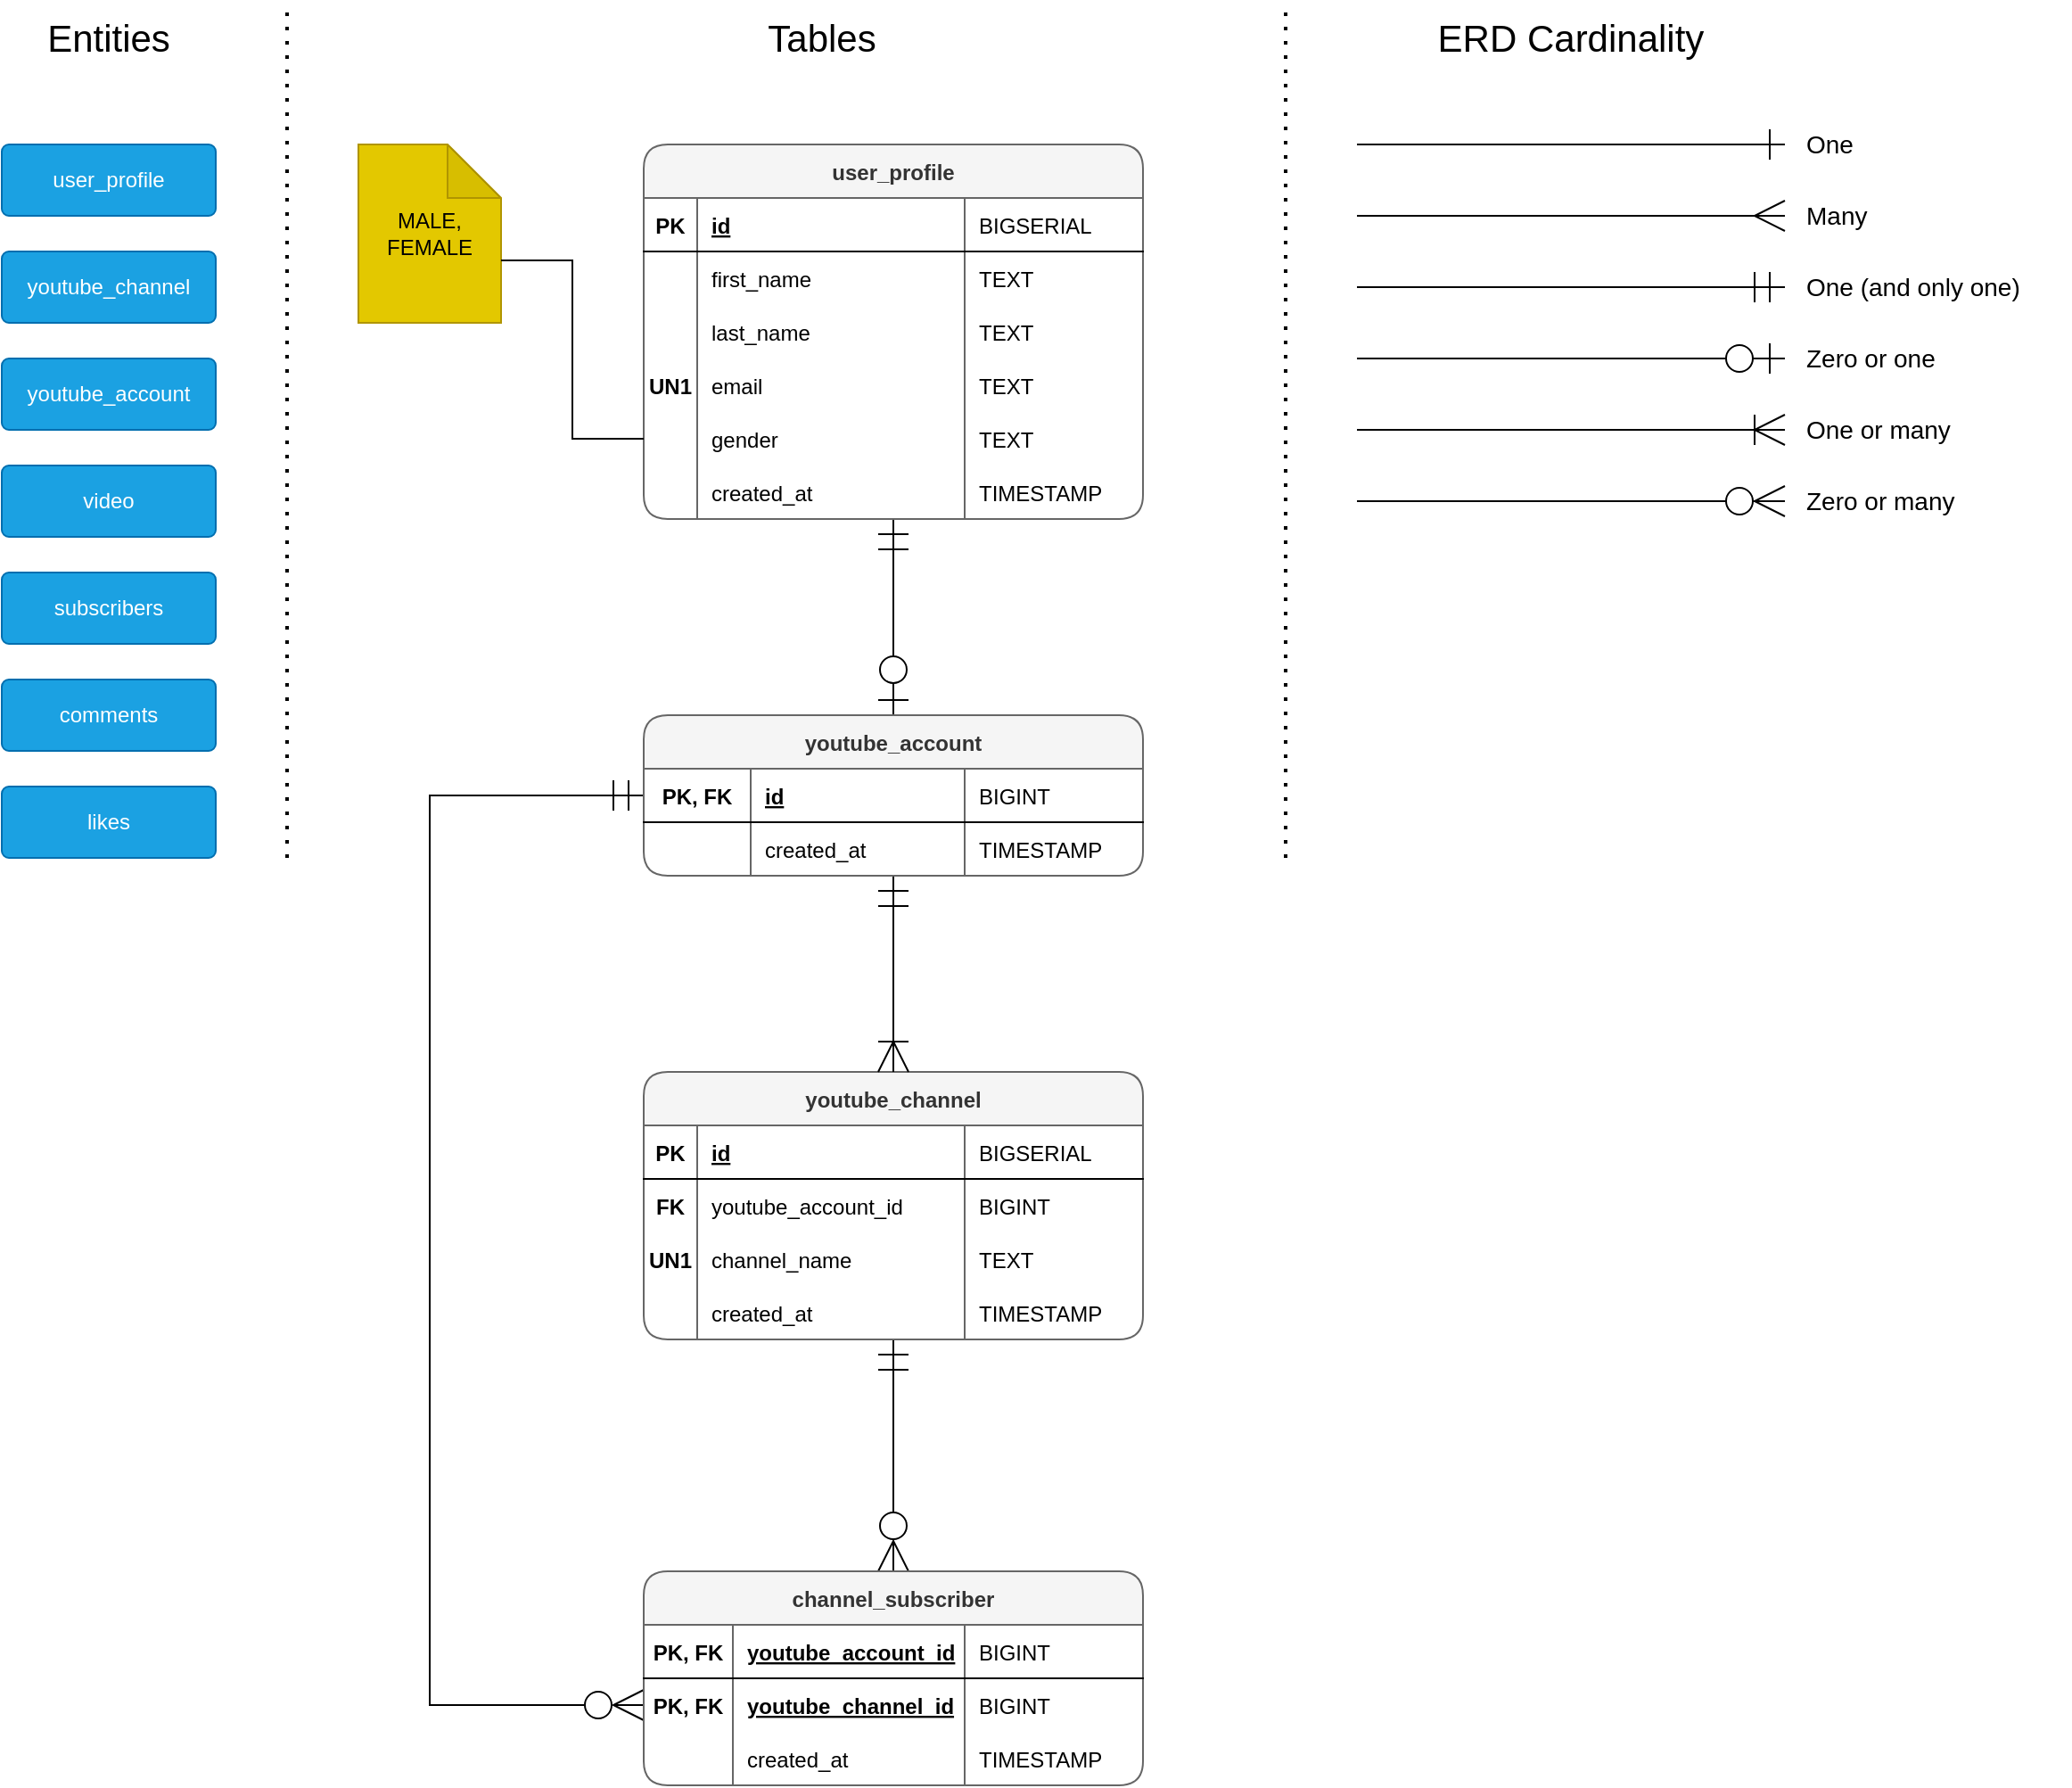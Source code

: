 <mxfile version="20.8.16" type="device"><diagram name="Page-1" id="DkLG9FivwTVXAqxGpcjq"><mxGraphModel dx="846" dy="1118" grid="1" gridSize="10" guides="1" tooltips="1" connect="1" arrows="1" fold="1" page="0" pageScale="1" pageWidth="2000" pageHeight="2000" background="none" math="0" shadow="0"><root><mxCell id="0"/><mxCell id="1" parent="0"/><mxCell id="Wez4S-V0FcpHEAxFgGBW-5" value="user_profile" style="rounded=1;arcSize=10;whiteSpace=wrap;html=1;align=center;fillColor=#1ba1e2;strokeColor=#006EAF;fontColor=#ffffff;" parent="1" vertex="1"><mxGeometry x="120" y="160" width="120" height="40" as="geometry"/></mxCell><mxCell id="Wez4S-V0FcpHEAxFgGBW-8" value="youtube_account" style="rounded=1;arcSize=10;whiteSpace=wrap;html=1;align=center;fillColor=#1ba1e2;strokeColor=#006EAF;fontColor=#ffffff;" parent="1" vertex="1"><mxGeometry x="120" y="280" width="120" height="40" as="geometry"/></mxCell><mxCell id="Wez4S-V0FcpHEAxFgGBW-9" value="video" style="rounded=1;arcSize=10;whiteSpace=wrap;html=1;align=center;fillColor=#1ba1e2;strokeColor=#006EAF;fontColor=#ffffff;" parent="1" vertex="1"><mxGeometry x="120" y="340" width="120" height="40" as="geometry"/></mxCell><mxCell id="Wez4S-V0FcpHEAxFgGBW-10" value="likes" style="rounded=1;arcSize=10;whiteSpace=wrap;html=1;align=center;fillColor=#1ba1e2;strokeColor=#006EAF;fontColor=#ffffff;" parent="1" vertex="1"><mxGeometry x="120" y="520" width="120" height="40" as="geometry"/></mxCell><mxCell id="Wez4S-V0FcpHEAxFgGBW-11" value="comments" style="rounded=1;arcSize=10;whiteSpace=wrap;html=1;align=center;fillColor=#1ba1e2;strokeColor=#006EAF;fontColor=#ffffff;" parent="1" vertex="1"><mxGeometry x="120" y="460" width="120" height="40" as="geometry"/></mxCell><mxCell id="Wez4S-V0FcpHEAxFgGBW-12" value="subscribers" style="rounded=1;arcSize=10;whiteSpace=wrap;html=1;align=center;fillColor=#1ba1e2;strokeColor=#006EAF;fontColor=#ffffff;" parent="1" vertex="1"><mxGeometry x="120" y="400" width="120" height="40" as="geometry"/></mxCell><mxCell id="Wez4S-V0FcpHEAxFgGBW-13" value="youtube_channel" style="rounded=1;arcSize=10;whiteSpace=wrap;html=1;align=center;fillColor=#1ba1e2;strokeColor=#006EAF;fontColor=#ffffff;" parent="1" vertex="1"><mxGeometry x="120" y="220" width="120" height="40" as="geometry"/></mxCell><mxCell id="9VzDsT9ZPRaXkumZ9Aam-107" style="edgeStyle=orthogonalEdgeStyle;rounded=0;orthogonalLoop=1;jettySize=auto;html=1;entryX=0.5;entryY=0;entryDx=0;entryDy=0;strokeWidth=1;fontSize=12;startArrow=ERmandOne;startFill=0;endArrow=ERzeroToOne;endFill=0;startSize=15;endSize=15;" edge="1" parent="1" source="Wez4S-V0FcpHEAxFgGBW-14" target="9VzDsT9ZPRaXkumZ9Aam-80"><mxGeometry relative="1" as="geometry"/></mxCell><mxCell id="Wez4S-V0FcpHEAxFgGBW-14" value="user_profile" style="shape=table;startSize=30;container=1;collapsible=1;childLayout=tableLayout;fixedRows=1;rowLines=0;fontStyle=1;align=center;resizeLast=1;rounded=1;fillColor=#f5f5f5;strokeColor=#666666;fontColor=#333333;swimlaneFillColor=default;" parent="1" vertex="1"><mxGeometry x="480" y="160" width="280" height="210" as="geometry"/></mxCell><mxCell id="Wez4S-V0FcpHEAxFgGBW-15" value="" style="shape=tableRow;horizontal=0;startSize=0;swimlaneHead=0;swimlaneBody=0;fillColor=none;collapsible=0;dropTarget=0;points=[[0,0.5],[1,0.5]];portConstraint=eastwest;top=0;left=0;right=0;bottom=1;" parent="Wez4S-V0FcpHEAxFgGBW-14" vertex="1"><mxGeometry y="30" width="280" height="30" as="geometry"/></mxCell><mxCell id="Wez4S-V0FcpHEAxFgGBW-16" value="PK" style="shape=partialRectangle;connectable=0;fillColor=none;top=0;left=0;bottom=0;right=0;fontStyle=1;overflow=hidden;" parent="Wez4S-V0FcpHEAxFgGBW-15" vertex="1"><mxGeometry width="30" height="30" as="geometry"><mxRectangle width="30" height="30" as="alternateBounds"/></mxGeometry></mxCell><mxCell id="Wez4S-V0FcpHEAxFgGBW-17" value="id" style="shape=partialRectangle;connectable=0;fillColor=none;top=0;left=0;bottom=0;right=0;align=left;spacingLeft=6;fontStyle=5;overflow=hidden;" parent="Wez4S-V0FcpHEAxFgGBW-15" vertex="1"><mxGeometry x="30" width="150" height="30" as="geometry"><mxRectangle width="150" height="30" as="alternateBounds"/></mxGeometry></mxCell><mxCell id="Wez4S-V0FcpHEAxFgGBW-40" value="BIGSERIAL" style="shape=partialRectangle;connectable=0;fillColor=none;top=0;left=0;bottom=0;right=0;align=left;spacingLeft=6;fontStyle=0;overflow=hidden;" parent="Wez4S-V0FcpHEAxFgGBW-15" vertex="1"><mxGeometry x="180" width="100" height="30" as="geometry"><mxRectangle width="100" height="30" as="alternateBounds"/></mxGeometry></mxCell><mxCell id="Wez4S-V0FcpHEAxFgGBW-18" value="" style="shape=tableRow;horizontal=0;startSize=0;swimlaneHead=0;swimlaneBody=0;fillColor=none;collapsible=0;dropTarget=0;points=[[0,0.5],[1,0.5]];portConstraint=eastwest;top=0;left=0;right=0;bottom=0;" parent="Wez4S-V0FcpHEAxFgGBW-14" vertex="1"><mxGeometry y="60" width="280" height="30" as="geometry"/></mxCell><mxCell id="Wez4S-V0FcpHEAxFgGBW-19" value="" style="shape=partialRectangle;connectable=0;fillColor=none;top=0;left=0;bottom=0;right=0;editable=1;overflow=hidden;" parent="Wez4S-V0FcpHEAxFgGBW-18" vertex="1"><mxGeometry width="30" height="30" as="geometry"><mxRectangle width="30" height="30" as="alternateBounds"/></mxGeometry></mxCell><mxCell id="Wez4S-V0FcpHEAxFgGBW-20" value="first_name" style="shape=partialRectangle;connectable=0;fillColor=none;top=0;left=0;bottom=0;right=0;align=left;spacingLeft=6;overflow=hidden;" parent="Wez4S-V0FcpHEAxFgGBW-18" vertex="1"><mxGeometry x="30" width="150" height="30" as="geometry"><mxRectangle width="150" height="30" as="alternateBounds"/></mxGeometry></mxCell><mxCell id="Wez4S-V0FcpHEAxFgGBW-41" value="TEXT" style="shape=partialRectangle;connectable=0;fillColor=none;top=0;left=0;bottom=0;right=0;align=left;spacingLeft=6;overflow=hidden;" parent="Wez4S-V0FcpHEAxFgGBW-18" vertex="1"><mxGeometry x="180" width="100" height="30" as="geometry"><mxRectangle width="100" height="30" as="alternateBounds"/></mxGeometry></mxCell><mxCell id="Wez4S-V0FcpHEAxFgGBW-21" value="" style="shape=tableRow;horizontal=0;startSize=0;swimlaneHead=0;swimlaneBody=0;fillColor=none;collapsible=0;dropTarget=0;points=[[0,0.5],[1,0.5]];portConstraint=eastwest;top=0;left=0;right=0;bottom=0;" parent="Wez4S-V0FcpHEAxFgGBW-14" vertex="1"><mxGeometry y="90" width="280" height="30" as="geometry"/></mxCell><mxCell id="Wez4S-V0FcpHEAxFgGBW-22" value="" style="shape=partialRectangle;connectable=0;fillColor=none;top=0;left=0;bottom=0;right=0;editable=1;overflow=hidden;" parent="Wez4S-V0FcpHEAxFgGBW-21" vertex="1"><mxGeometry width="30" height="30" as="geometry"><mxRectangle width="30" height="30" as="alternateBounds"/></mxGeometry></mxCell><mxCell id="Wez4S-V0FcpHEAxFgGBW-23" value="last_name" style="shape=partialRectangle;connectable=0;fillColor=none;top=0;left=0;bottom=0;right=0;align=left;spacingLeft=6;overflow=hidden;" parent="Wez4S-V0FcpHEAxFgGBW-21" vertex="1"><mxGeometry x="30" width="150" height="30" as="geometry"><mxRectangle width="150" height="30" as="alternateBounds"/></mxGeometry></mxCell><mxCell id="Wez4S-V0FcpHEAxFgGBW-42" value="TEXT" style="shape=partialRectangle;connectable=0;fillColor=none;top=0;left=0;bottom=0;right=0;align=left;spacingLeft=6;overflow=hidden;" parent="Wez4S-V0FcpHEAxFgGBW-21" vertex="1"><mxGeometry x="180" width="100" height="30" as="geometry"><mxRectangle width="100" height="30" as="alternateBounds"/></mxGeometry></mxCell><mxCell id="Wez4S-V0FcpHEAxFgGBW-24" value="" style="shape=tableRow;horizontal=0;startSize=0;swimlaneHead=0;swimlaneBody=0;fillColor=none;collapsible=0;dropTarget=0;points=[[0,0.5],[1,0.5]];portConstraint=eastwest;top=0;left=0;right=0;bottom=0;" parent="Wez4S-V0FcpHEAxFgGBW-14" vertex="1"><mxGeometry y="120" width="280" height="30" as="geometry"/></mxCell><mxCell id="Wez4S-V0FcpHEAxFgGBW-25" value="UN1" style="shape=partialRectangle;connectable=0;fillColor=none;top=0;left=0;bottom=0;right=0;editable=1;overflow=hidden;fontStyle=1" parent="Wez4S-V0FcpHEAxFgGBW-24" vertex="1"><mxGeometry width="30" height="30" as="geometry"><mxRectangle width="30" height="30" as="alternateBounds"/></mxGeometry></mxCell><mxCell id="Wez4S-V0FcpHEAxFgGBW-26" value="email" style="shape=partialRectangle;connectable=0;fillColor=none;top=0;left=0;bottom=0;right=0;align=left;spacingLeft=6;overflow=hidden;" parent="Wez4S-V0FcpHEAxFgGBW-24" vertex="1"><mxGeometry x="30" width="150" height="30" as="geometry"><mxRectangle width="150" height="30" as="alternateBounds"/></mxGeometry></mxCell><mxCell id="Wez4S-V0FcpHEAxFgGBW-43" value="TEXT" style="shape=partialRectangle;connectable=0;fillColor=none;top=0;left=0;bottom=0;right=0;align=left;spacingLeft=6;overflow=hidden;" parent="Wez4S-V0FcpHEAxFgGBW-24" vertex="1"><mxGeometry x="180" width="100" height="30" as="geometry"><mxRectangle width="100" height="30" as="alternateBounds"/></mxGeometry></mxCell><mxCell id="Wez4S-V0FcpHEAxFgGBW-27" style="shape=tableRow;horizontal=0;startSize=0;swimlaneHead=0;swimlaneBody=0;fillColor=none;collapsible=0;dropTarget=0;points=[[0,0.5],[1,0.5]];portConstraint=eastwest;top=0;left=0;right=0;bottom=0;" parent="Wez4S-V0FcpHEAxFgGBW-14" vertex="1"><mxGeometry y="150" width="280" height="30" as="geometry"/></mxCell><mxCell id="Wez4S-V0FcpHEAxFgGBW-28" style="shape=partialRectangle;connectable=0;fillColor=none;top=0;left=0;bottom=0;right=0;editable=1;overflow=hidden;" parent="Wez4S-V0FcpHEAxFgGBW-27" vertex="1"><mxGeometry width="30" height="30" as="geometry"><mxRectangle width="30" height="30" as="alternateBounds"/></mxGeometry></mxCell><mxCell id="Wez4S-V0FcpHEAxFgGBW-29" value="gender" style="shape=partialRectangle;connectable=0;fillColor=none;top=0;left=0;bottom=0;right=0;align=left;spacingLeft=6;overflow=hidden;" parent="Wez4S-V0FcpHEAxFgGBW-27" vertex="1"><mxGeometry x="30" width="150" height="30" as="geometry"><mxRectangle width="150" height="30" as="alternateBounds"/></mxGeometry></mxCell><mxCell id="Wez4S-V0FcpHEAxFgGBW-44" value="TEXT" style="shape=partialRectangle;connectable=0;fillColor=none;top=0;left=0;bottom=0;right=0;align=left;spacingLeft=6;overflow=hidden;" parent="Wez4S-V0FcpHEAxFgGBW-27" vertex="1"><mxGeometry x="180" width="100" height="30" as="geometry"><mxRectangle width="100" height="30" as="alternateBounds"/></mxGeometry></mxCell><mxCell id="Wez4S-V0FcpHEAxFgGBW-30" style="shape=tableRow;horizontal=0;startSize=0;swimlaneHead=0;swimlaneBody=0;fillColor=none;collapsible=0;dropTarget=0;points=[[0,0.5],[1,0.5]];portConstraint=eastwest;top=0;left=0;right=0;bottom=0;" parent="Wez4S-V0FcpHEAxFgGBW-14" vertex="1"><mxGeometry y="180" width="280" height="30" as="geometry"/></mxCell><mxCell id="Wez4S-V0FcpHEAxFgGBW-31" style="shape=partialRectangle;connectable=0;fillColor=none;top=0;left=0;bottom=0;right=0;editable=1;overflow=hidden;" parent="Wez4S-V0FcpHEAxFgGBW-30" vertex="1"><mxGeometry width="30" height="30" as="geometry"><mxRectangle width="30" height="30" as="alternateBounds"/></mxGeometry></mxCell><mxCell id="Wez4S-V0FcpHEAxFgGBW-32" value="created_at" style="shape=partialRectangle;connectable=0;fillColor=none;top=0;left=0;bottom=0;right=0;align=left;spacingLeft=6;overflow=hidden;" parent="Wez4S-V0FcpHEAxFgGBW-30" vertex="1"><mxGeometry x="30" width="150" height="30" as="geometry"><mxRectangle width="150" height="30" as="alternateBounds"/></mxGeometry></mxCell><mxCell id="Wez4S-V0FcpHEAxFgGBW-45" value="TIMESTAMP" style="shape=partialRectangle;connectable=0;fillColor=none;top=0;left=0;bottom=0;right=0;align=left;spacingLeft=6;overflow=hidden;" parent="Wez4S-V0FcpHEAxFgGBW-30" vertex="1"><mxGeometry x="180" width="100" height="30" as="geometry"><mxRectangle width="100" height="30" as="alternateBounds"/></mxGeometry></mxCell><mxCell id="Wez4S-V0FcpHEAxFgGBW-46" value="MALE,&lt;br&gt;FEMALE" style="shape=note;whiteSpace=wrap;html=1;backgroundOutline=1;darkOpacity=0.05;rounded=1;sketch=0;fillColor=#e3c800;strokeColor=#B09500;fontColor=#000000;" parent="1" vertex="1"><mxGeometry x="320" y="160" width="80" height="100" as="geometry"/></mxCell><mxCell id="Wez4S-V0FcpHEAxFgGBW-47" style="edgeStyle=orthogonalEdgeStyle;rounded=0;orthogonalLoop=1;jettySize=auto;html=1;exitX=0;exitY=0.5;exitDx=0;exitDy=0;entryX=0;entryY=0;entryDx=80;entryDy=65;entryPerimeter=0;endArrow=none;endFill=0;" parent="1" source="Wez4S-V0FcpHEAxFgGBW-27" target="Wez4S-V0FcpHEAxFgGBW-46" edge="1"><mxGeometry relative="1" as="geometry"/></mxCell><mxCell id="Wez4S-V0FcpHEAxFgGBW-48" value="" style="endArrow=none;dashed=1;html=1;dashPattern=1 3;strokeWidth=2;rounded=0;" parent="1" edge="1"><mxGeometry width="50" height="50" relative="1" as="geometry"><mxPoint x="280" y="560" as="sourcePoint"/><mxPoint x="280" y="80" as="targetPoint"/></mxGeometry></mxCell><mxCell id="9VzDsT9ZPRaXkumZ9Aam-1" value="Entities" style="text;html=1;strokeColor=none;fillColor=none;align=center;verticalAlign=middle;whiteSpace=wrap;rounded=0;fontSize=21;" vertex="1" parent="1"><mxGeometry x="120" y="80" width="120" height="40" as="geometry"/></mxCell><mxCell id="9VzDsT9ZPRaXkumZ9Aam-125" style="edgeStyle=orthogonalEdgeStyle;rounded=0;orthogonalLoop=1;jettySize=auto;html=1;entryX=0.5;entryY=0;entryDx=0;entryDy=0;strokeWidth=1;fontSize=12;startArrow=ERmandOne;startFill=0;endArrow=ERzeroToMany;endFill=0;startSize=15;endSize=15;" edge="1" parent="1" source="9VzDsT9ZPRaXkumZ9Aam-27" target="9VzDsT9ZPRaXkumZ9Aam-108"><mxGeometry relative="1" as="geometry"/></mxCell><mxCell id="9VzDsT9ZPRaXkumZ9Aam-27" value="youtube_channel" style="shape=table;startSize=30;container=1;collapsible=1;childLayout=tableLayout;fixedRows=1;rowLines=0;fontStyle=1;align=center;resizeLast=1;rounded=1;fillColor=#f5f5f5;strokeColor=#666666;fontColor=#333333;swimlaneFillColor=default;" vertex="1" parent="1"><mxGeometry x="480" y="680" width="280" height="150" as="geometry"/></mxCell><mxCell id="9VzDsT9ZPRaXkumZ9Aam-28" value="" style="shape=tableRow;horizontal=0;startSize=0;swimlaneHead=0;swimlaneBody=0;fillColor=none;collapsible=0;dropTarget=0;points=[[0,0.5],[1,0.5]];portConstraint=eastwest;top=0;left=0;right=0;bottom=1;" vertex="1" parent="9VzDsT9ZPRaXkumZ9Aam-27"><mxGeometry y="30" width="280" height="30" as="geometry"/></mxCell><mxCell id="9VzDsT9ZPRaXkumZ9Aam-29" value="PK" style="shape=partialRectangle;connectable=0;fillColor=none;top=0;left=0;bottom=0;right=0;fontStyle=1;overflow=hidden;" vertex="1" parent="9VzDsT9ZPRaXkumZ9Aam-28"><mxGeometry width="30" height="30" as="geometry"><mxRectangle width="30" height="30" as="alternateBounds"/></mxGeometry></mxCell><mxCell id="9VzDsT9ZPRaXkumZ9Aam-30" value="id" style="shape=partialRectangle;connectable=0;fillColor=none;top=0;left=0;bottom=0;right=0;align=left;spacingLeft=6;fontStyle=5;overflow=hidden;" vertex="1" parent="9VzDsT9ZPRaXkumZ9Aam-28"><mxGeometry x="30" width="150" height="30" as="geometry"><mxRectangle width="150" height="30" as="alternateBounds"/></mxGeometry></mxCell><mxCell id="9VzDsT9ZPRaXkumZ9Aam-31" value="BIGSERIAL" style="shape=partialRectangle;connectable=0;fillColor=none;top=0;left=0;bottom=0;right=0;align=left;spacingLeft=6;fontStyle=0;overflow=hidden;" vertex="1" parent="9VzDsT9ZPRaXkumZ9Aam-28"><mxGeometry x="180" width="100" height="30" as="geometry"><mxRectangle width="100" height="30" as="alternateBounds"/></mxGeometry></mxCell><mxCell id="9VzDsT9ZPRaXkumZ9Aam-32" value="" style="shape=tableRow;horizontal=0;startSize=0;swimlaneHead=0;swimlaneBody=0;fillColor=none;collapsible=0;dropTarget=0;points=[[0,0.5],[1,0.5]];portConstraint=eastwest;top=0;left=0;right=0;bottom=0;" vertex="1" parent="9VzDsT9ZPRaXkumZ9Aam-27"><mxGeometry y="60" width="280" height="30" as="geometry"/></mxCell><mxCell id="9VzDsT9ZPRaXkumZ9Aam-33" value="FK" style="shape=partialRectangle;connectable=0;fillColor=none;top=0;left=0;bottom=0;right=0;editable=1;overflow=hidden;fontStyle=1" vertex="1" parent="9VzDsT9ZPRaXkumZ9Aam-32"><mxGeometry width="30" height="30" as="geometry"><mxRectangle width="30" height="30" as="alternateBounds"/></mxGeometry></mxCell><mxCell id="9VzDsT9ZPRaXkumZ9Aam-34" value="youtube_account_id" style="shape=partialRectangle;connectable=0;fillColor=none;top=0;left=0;bottom=0;right=0;align=left;spacingLeft=6;overflow=hidden;" vertex="1" parent="9VzDsT9ZPRaXkumZ9Aam-32"><mxGeometry x="30" width="150" height="30" as="geometry"><mxRectangle width="150" height="30" as="alternateBounds"/></mxGeometry></mxCell><mxCell id="9VzDsT9ZPRaXkumZ9Aam-35" value="BIGINT" style="shape=partialRectangle;connectable=0;fillColor=none;top=0;left=0;bottom=0;right=0;align=left;spacingLeft=6;overflow=hidden;" vertex="1" parent="9VzDsT9ZPRaXkumZ9Aam-32"><mxGeometry x="180" width="100" height="30" as="geometry"><mxRectangle width="100" height="30" as="alternateBounds"/></mxGeometry></mxCell><mxCell id="9VzDsT9ZPRaXkumZ9Aam-36" value="" style="shape=tableRow;horizontal=0;startSize=0;swimlaneHead=0;swimlaneBody=0;fillColor=none;collapsible=0;dropTarget=0;points=[[0,0.5],[1,0.5]];portConstraint=eastwest;top=0;left=0;right=0;bottom=0;" vertex="1" parent="9VzDsT9ZPRaXkumZ9Aam-27"><mxGeometry y="90" width="280" height="30" as="geometry"/></mxCell><mxCell id="9VzDsT9ZPRaXkumZ9Aam-37" value="UN1" style="shape=partialRectangle;connectable=0;fillColor=none;top=0;left=0;bottom=0;right=0;editable=1;overflow=hidden;fontStyle=1" vertex="1" parent="9VzDsT9ZPRaXkumZ9Aam-36"><mxGeometry width="30" height="30" as="geometry"><mxRectangle width="30" height="30" as="alternateBounds"/></mxGeometry></mxCell><mxCell id="9VzDsT9ZPRaXkumZ9Aam-38" value="channel_name" style="shape=partialRectangle;connectable=0;fillColor=none;top=0;left=0;bottom=0;right=0;align=left;spacingLeft=6;overflow=hidden;" vertex="1" parent="9VzDsT9ZPRaXkumZ9Aam-36"><mxGeometry x="30" width="150" height="30" as="geometry"><mxRectangle width="150" height="30" as="alternateBounds"/></mxGeometry></mxCell><mxCell id="9VzDsT9ZPRaXkumZ9Aam-39" value="TEXT" style="shape=partialRectangle;connectable=0;fillColor=none;top=0;left=0;bottom=0;right=0;align=left;spacingLeft=6;overflow=hidden;" vertex="1" parent="9VzDsT9ZPRaXkumZ9Aam-36"><mxGeometry x="180" width="100" height="30" as="geometry"><mxRectangle width="100" height="30" as="alternateBounds"/></mxGeometry></mxCell><mxCell id="9VzDsT9ZPRaXkumZ9Aam-43" style="shape=tableRow;horizontal=0;startSize=0;swimlaneHead=0;swimlaneBody=0;fillColor=none;collapsible=0;dropTarget=0;points=[[0,0.5],[1,0.5]];portConstraint=eastwest;top=0;left=0;right=0;bottom=0;" vertex="1" parent="9VzDsT9ZPRaXkumZ9Aam-27"><mxGeometry y="120" width="280" height="30" as="geometry"/></mxCell><mxCell id="9VzDsT9ZPRaXkumZ9Aam-44" style="shape=partialRectangle;connectable=0;fillColor=none;top=0;left=0;bottom=0;right=0;editable=1;overflow=hidden;" vertex="1" parent="9VzDsT9ZPRaXkumZ9Aam-43"><mxGeometry width="30" height="30" as="geometry"><mxRectangle width="30" height="30" as="alternateBounds"/></mxGeometry></mxCell><mxCell id="9VzDsT9ZPRaXkumZ9Aam-45" value="created_at" style="shape=partialRectangle;connectable=0;fillColor=none;top=0;left=0;bottom=0;right=0;align=left;spacingLeft=6;overflow=hidden;" vertex="1" parent="9VzDsT9ZPRaXkumZ9Aam-43"><mxGeometry x="30" width="150" height="30" as="geometry"><mxRectangle width="150" height="30" as="alternateBounds"/></mxGeometry></mxCell><mxCell id="9VzDsT9ZPRaXkumZ9Aam-46" value="TIMESTAMP" style="shape=partialRectangle;connectable=0;fillColor=none;top=0;left=0;bottom=0;right=0;align=left;spacingLeft=6;overflow=hidden;" vertex="1" parent="9VzDsT9ZPRaXkumZ9Aam-43"><mxGeometry x="180" width="100" height="30" as="geometry"><mxRectangle width="100" height="30" as="alternateBounds"/></mxGeometry></mxCell><mxCell id="9VzDsT9ZPRaXkumZ9Aam-54" value="" style="edgeStyle=entityRelationEdgeStyle;fontSize=12;html=1;endArrow=ERone;endFill=1;rounded=0;strokeWidth=1;endSize=15;" edge="1" parent="1"><mxGeometry width="100" height="100" relative="1" as="geometry"><mxPoint x="880" y="160" as="sourcePoint"/><mxPoint x="1120" y="160" as="targetPoint"/></mxGeometry></mxCell><mxCell id="9VzDsT9ZPRaXkumZ9Aam-55" value="" style="endArrow=none;dashed=1;html=1;dashPattern=1 3;strokeWidth=2;rounded=0;" edge="1" parent="1"><mxGeometry width="50" height="50" relative="1" as="geometry"><mxPoint x="840" y="560" as="sourcePoint"/><mxPoint x="840" y="80" as="targetPoint"/></mxGeometry></mxCell><mxCell id="9VzDsT9ZPRaXkumZ9Aam-56" value="Tables" style="text;html=1;strokeColor=none;fillColor=none;align=center;verticalAlign=middle;whiteSpace=wrap;rounded=0;fontSize=21;" vertex="1" parent="1"><mxGeometry x="520" y="80" width="120" height="40" as="geometry"/></mxCell><mxCell id="9VzDsT9ZPRaXkumZ9Aam-57" value="ERD Cardinality" style="text;html=1;strokeColor=none;fillColor=none;align=center;verticalAlign=middle;whiteSpace=wrap;rounded=0;fontSize=21;" vertex="1" parent="1"><mxGeometry x="920" y="80" width="160" height="40" as="geometry"/></mxCell><mxCell id="9VzDsT9ZPRaXkumZ9Aam-58" value="One" style="text;html=1;strokeColor=none;fillColor=none;align=left;verticalAlign=middle;whiteSpace=wrap;rounded=0;fontSize=14;" vertex="1" parent="1"><mxGeometry x="1130" y="150" width="150" height="20" as="geometry"/></mxCell><mxCell id="9VzDsT9ZPRaXkumZ9Aam-60" value="" style="edgeStyle=entityRelationEdgeStyle;fontSize=12;html=1;endArrow=ERmany;rounded=0;strokeWidth=1;endSize=15;" edge="1" parent="1"><mxGeometry width="100" height="100" relative="1" as="geometry"><mxPoint x="880" y="200" as="sourcePoint"/><mxPoint x="1120" y="200" as="targetPoint"/></mxGeometry></mxCell><mxCell id="9VzDsT9ZPRaXkumZ9Aam-61" value="Many" style="text;html=1;strokeColor=none;fillColor=none;align=left;verticalAlign=middle;whiteSpace=wrap;rounded=0;fontSize=14;" vertex="1" parent="1"><mxGeometry x="1130" y="190" width="150" height="20" as="geometry"/></mxCell><mxCell id="9VzDsT9ZPRaXkumZ9Aam-62" value="" style="edgeStyle=entityRelationEdgeStyle;fontSize=12;html=1;endArrow=ERmandOne;rounded=0;strokeWidth=1;endSize=15;" edge="1" parent="1"><mxGeometry width="100" height="100" relative="1" as="geometry"><mxPoint x="880" y="240" as="sourcePoint"/><mxPoint x="1120" y="240" as="targetPoint"/></mxGeometry></mxCell><mxCell id="9VzDsT9ZPRaXkumZ9Aam-63" value="One (and only one)" style="text;html=1;strokeColor=none;fillColor=none;align=left;verticalAlign=middle;whiteSpace=wrap;rounded=0;fontSize=14;" vertex="1" parent="1"><mxGeometry x="1130" y="230" width="150" height="20" as="geometry"/></mxCell><mxCell id="9VzDsT9ZPRaXkumZ9Aam-65" value="Zero or one" style="text;html=1;strokeColor=none;fillColor=none;align=left;verticalAlign=middle;whiteSpace=wrap;rounded=0;fontSize=14;" vertex="1" parent="1"><mxGeometry x="1130" y="270" width="150" height="20" as="geometry"/></mxCell><mxCell id="9VzDsT9ZPRaXkumZ9Aam-66" value="" style="edgeStyle=entityRelationEdgeStyle;fontSize=12;html=1;endArrow=ERoneToMany;rounded=0;strokeWidth=1;endSize=15;" edge="1" parent="1"><mxGeometry width="100" height="100" relative="1" as="geometry"><mxPoint x="880" y="320" as="sourcePoint"/><mxPoint x="1120" y="320" as="targetPoint"/></mxGeometry></mxCell><mxCell id="9VzDsT9ZPRaXkumZ9Aam-67" value="One or many" style="text;html=1;strokeColor=none;fillColor=none;align=left;verticalAlign=middle;whiteSpace=wrap;rounded=0;fontSize=14;" vertex="1" parent="1"><mxGeometry x="1130" y="310" width="150" height="20" as="geometry"/></mxCell><mxCell id="9VzDsT9ZPRaXkumZ9Aam-69" value="Zero or many" style="text;html=1;strokeColor=none;fillColor=none;align=left;verticalAlign=middle;whiteSpace=wrap;rounded=0;fontSize=14;" vertex="1" parent="1"><mxGeometry x="1130" y="350" width="150" height="20" as="geometry"/></mxCell><mxCell id="9VzDsT9ZPRaXkumZ9Aam-72" value="" style="edgeStyle=entityRelationEdgeStyle;fontSize=12;html=1;endArrow=ERzeroToOne;endFill=1;rounded=0;strokeWidth=1;endSize=15;" edge="1" parent="1"><mxGeometry width="100" height="100" relative="1" as="geometry"><mxPoint x="880" y="280" as="sourcePoint"/><mxPoint x="1120" y="280" as="targetPoint"/></mxGeometry></mxCell><mxCell id="9VzDsT9ZPRaXkumZ9Aam-73" value="" style="edgeStyle=entityRelationEdgeStyle;fontSize=12;html=1;endArrow=ERzeroToMany;endFill=1;rounded=0;strokeWidth=1;endSize=15;" edge="1" parent="1"><mxGeometry width="100" height="100" relative="1" as="geometry"><mxPoint x="880" y="360" as="sourcePoint"/><mxPoint x="1120" y="360" as="targetPoint"/></mxGeometry></mxCell><mxCell id="9VzDsT9ZPRaXkumZ9Aam-106" style="edgeStyle=orthogonalEdgeStyle;rounded=0;orthogonalLoop=1;jettySize=auto;html=1;entryX=0.5;entryY=0;entryDx=0;entryDy=0;strokeWidth=1;fontSize=12;startArrow=ERmandOne;startFill=0;endArrow=ERoneToMany;endFill=0;startSize=15;endSize=15;" edge="1" parent="1" source="9VzDsT9ZPRaXkumZ9Aam-80" target="9VzDsT9ZPRaXkumZ9Aam-27"><mxGeometry relative="1" as="geometry"/></mxCell><mxCell id="9VzDsT9ZPRaXkumZ9Aam-126" style="edgeStyle=orthogonalEdgeStyle;rounded=0;orthogonalLoop=1;jettySize=auto;html=1;entryX=0;entryY=0.5;entryDx=0;entryDy=0;strokeWidth=1;fontSize=12;startArrow=ERmandOne;startFill=0;endArrow=ERzeroToMany;endFill=0;startSize=15;endSize=15;" edge="1" parent="1" source="9VzDsT9ZPRaXkumZ9Aam-80" target="9VzDsT9ZPRaXkumZ9Aam-113"><mxGeometry relative="1" as="geometry"><Array as="points"><mxPoint x="360" y="525"/><mxPoint x="360" y="1035"/></Array></mxGeometry></mxCell><mxCell id="9VzDsT9ZPRaXkumZ9Aam-80" value="youtube_account" style="shape=table;startSize=30;container=1;collapsible=1;childLayout=tableLayout;fixedRows=1;rowLines=0;fontStyle=1;align=center;resizeLast=1;rounded=1;fillColor=#f5f5f5;strokeColor=#666666;fontColor=#333333;swimlaneFillColor=default;" vertex="1" parent="1"><mxGeometry x="480" y="480" width="280" height="90" as="geometry"/></mxCell><mxCell id="9VzDsT9ZPRaXkumZ9Aam-81" value="" style="shape=tableRow;horizontal=0;startSize=0;swimlaneHead=0;swimlaneBody=0;fillColor=none;collapsible=0;dropTarget=0;points=[[0,0.5],[1,0.5]];portConstraint=eastwest;top=0;left=0;right=0;bottom=1;" vertex="1" parent="9VzDsT9ZPRaXkumZ9Aam-80"><mxGeometry y="30" width="280" height="30" as="geometry"/></mxCell><mxCell id="9VzDsT9ZPRaXkumZ9Aam-82" value="PK, FK" style="shape=partialRectangle;connectable=0;fillColor=none;top=0;left=0;bottom=0;right=0;fontStyle=1;overflow=hidden;" vertex="1" parent="9VzDsT9ZPRaXkumZ9Aam-81"><mxGeometry width="60" height="30" as="geometry"><mxRectangle width="60" height="30" as="alternateBounds"/></mxGeometry></mxCell><mxCell id="9VzDsT9ZPRaXkumZ9Aam-83" value="id" style="shape=partialRectangle;connectable=0;fillColor=none;top=0;left=0;bottom=0;right=0;align=left;spacingLeft=6;fontStyle=5;overflow=hidden;" vertex="1" parent="9VzDsT9ZPRaXkumZ9Aam-81"><mxGeometry x="60" width="120" height="30" as="geometry"><mxRectangle width="120" height="30" as="alternateBounds"/></mxGeometry></mxCell><mxCell id="9VzDsT9ZPRaXkumZ9Aam-84" value="BIGINT" style="shape=partialRectangle;connectable=0;fillColor=none;top=0;left=0;bottom=0;right=0;align=left;spacingLeft=6;fontStyle=0;overflow=hidden;" vertex="1" parent="9VzDsT9ZPRaXkumZ9Aam-81"><mxGeometry x="180" width="100" height="30" as="geometry"><mxRectangle width="100" height="30" as="alternateBounds"/></mxGeometry></mxCell><mxCell id="9VzDsT9ZPRaXkumZ9Aam-85" value="" style="shape=tableRow;horizontal=0;startSize=0;swimlaneHead=0;swimlaneBody=0;fillColor=none;collapsible=0;dropTarget=0;points=[[0,0.5],[1,0.5]];portConstraint=eastwest;top=0;left=0;right=0;bottom=0;" vertex="1" parent="9VzDsT9ZPRaXkumZ9Aam-80"><mxGeometry y="60" width="280" height="30" as="geometry"/></mxCell><mxCell id="9VzDsT9ZPRaXkumZ9Aam-86" value="" style="shape=partialRectangle;connectable=0;fillColor=none;top=0;left=0;bottom=0;right=0;editable=1;overflow=hidden;fontStyle=1" vertex="1" parent="9VzDsT9ZPRaXkumZ9Aam-85"><mxGeometry width="60" height="30" as="geometry"><mxRectangle width="60" height="30" as="alternateBounds"/></mxGeometry></mxCell><mxCell id="9VzDsT9ZPRaXkumZ9Aam-87" value="created_at" style="shape=partialRectangle;connectable=0;fillColor=none;top=0;left=0;bottom=0;right=0;align=left;spacingLeft=6;overflow=hidden;" vertex="1" parent="9VzDsT9ZPRaXkumZ9Aam-85"><mxGeometry x="60" width="120" height="30" as="geometry"><mxRectangle width="120" height="30" as="alternateBounds"/></mxGeometry></mxCell><mxCell id="9VzDsT9ZPRaXkumZ9Aam-88" value="TIMESTAMP" style="shape=partialRectangle;connectable=0;fillColor=none;top=0;left=0;bottom=0;right=0;align=left;spacingLeft=6;overflow=hidden;" vertex="1" parent="9VzDsT9ZPRaXkumZ9Aam-85"><mxGeometry x="180" width="100" height="30" as="geometry"><mxRectangle width="100" height="30" as="alternateBounds"/></mxGeometry></mxCell><mxCell id="9VzDsT9ZPRaXkumZ9Aam-108" value="channel_subscriber" style="shape=table;startSize=30;container=1;collapsible=1;childLayout=tableLayout;fixedRows=1;rowLines=0;fontStyle=1;align=center;resizeLast=1;rounded=1;fillColor=#f5f5f5;strokeColor=#666666;fontColor=#333333;swimlaneFillColor=default;" vertex="1" parent="1"><mxGeometry x="480" y="960" width="280" height="120" as="geometry"/></mxCell><mxCell id="9VzDsT9ZPRaXkumZ9Aam-109" value="" style="shape=tableRow;horizontal=0;startSize=0;swimlaneHead=0;swimlaneBody=0;fillColor=none;collapsible=0;dropTarget=0;points=[[0,0.5],[1,0.5]];portConstraint=eastwest;top=0;left=0;right=0;bottom=1;" vertex="1" parent="9VzDsT9ZPRaXkumZ9Aam-108"><mxGeometry y="30" width="280" height="30" as="geometry"/></mxCell><mxCell id="9VzDsT9ZPRaXkumZ9Aam-110" value="PK, FK" style="shape=partialRectangle;connectable=0;fillColor=none;top=0;left=0;bottom=0;right=0;fontStyle=1;overflow=hidden;" vertex="1" parent="9VzDsT9ZPRaXkumZ9Aam-109"><mxGeometry width="50" height="30" as="geometry"><mxRectangle width="50" height="30" as="alternateBounds"/></mxGeometry></mxCell><mxCell id="9VzDsT9ZPRaXkumZ9Aam-111" value="youtube_account_id" style="shape=partialRectangle;connectable=0;fillColor=none;top=0;left=0;bottom=0;right=0;align=left;spacingLeft=6;fontStyle=5;overflow=hidden;" vertex="1" parent="9VzDsT9ZPRaXkumZ9Aam-109"><mxGeometry x="50" width="130" height="30" as="geometry"><mxRectangle width="130" height="30" as="alternateBounds"/></mxGeometry></mxCell><mxCell id="9VzDsT9ZPRaXkumZ9Aam-112" value="BIGINT" style="shape=partialRectangle;connectable=0;fillColor=none;top=0;left=0;bottom=0;right=0;align=left;spacingLeft=6;fontStyle=0;overflow=hidden;" vertex="1" parent="9VzDsT9ZPRaXkumZ9Aam-109"><mxGeometry x="180" width="100" height="30" as="geometry"><mxRectangle width="100" height="30" as="alternateBounds"/></mxGeometry></mxCell><mxCell id="9VzDsT9ZPRaXkumZ9Aam-113" value="" style="shape=tableRow;horizontal=0;startSize=0;swimlaneHead=0;swimlaneBody=0;fillColor=none;collapsible=0;dropTarget=0;points=[[0,0.5],[1,0.5]];portConstraint=eastwest;top=0;left=0;right=0;bottom=0;" vertex="1" parent="9VzDsT9ZPRaXkumZ9Aam-108"><mxGeometry y="60" width="280" height="30" as="geometry"/></mxCell><mxCell id="9VzDsT9ZPRaXkumZ9Aam-114" value="PK, FK" style="shape=partialRectangle;connectable=0;fillColor=none;top=0;left=0;bottom=0;right=0;editable=1;overflow=hidden;fontStyle=1" vertex="1" parent="9VzDsT9ZPRaXkumZ9Aam-113"><mxGeometry width="50" height="30" as="geometry"><mxRectangle width="50" height="30" as="alternateBounds"/></mxGeometry></mxCell><mxCell id="9VzDsT9ZPRaXkumZ9Aam-115" value="youtube_channel_id" style="shape=partialRectangle;connectable=0;fillColor=none;top=0;left=0;bottom=0;right=0;align=left;spacingLeft=6;overflow=hidden;fontStyle=5" vertex="1" parent="9VzDsT9ZPRaXkumZ9Aam-113"><mxGeometry x="50" width="130" height="30" as="geometry"><mxRectangle width="130" height="30" as="alternateBounds"/></mxGeometry></mxCell><mxCell id="9VzDsT9ZPRaXkumZ9Aam-116" value="BIGINT" style="shape=partialRectangle;connectable=0;fillColor=none;top=0;left=0;bottom=0;right=0;align=left;spacingLeft=6;overflow=hidden;" vertex="1" parent="9VzDsT9ZPRaXkumZ9Aam-113"><mxGeometry x="180" width="100" height="30" as="geometry"><mxRectangle width="100" height="30" as="alternateBounds"/></mxGeometry></mxCell><mxCell id="9VzDsT9ZPRaXkumZ9Aam-121" style="shape=tableRow;horizontal=0;startSize=0;swimlaneHead=0;swimlaneBody=0;fillColor=none;collapsible=0;dropTarget=0;points=[[0,0.5],[1,0.5]];portConstraint=eastwest;top=0;left=0;right=0;bottom=0;" vertex="1" parent="9VzDsT9ZPRaXkumZ9Aam-108"><mxGeometry y="90" width="280" height="30" as="geometry"/></mxCell><mxCell id="9VzDsT9ZPRaXkumZ9Aam-122" style="shape=partialRectangle;connectable=0;fillColor=none;top=0;left=0;bottom=0;right=0;editable=1;overflow=hidden;" vertex="1" parent="9VzDsT9ZPRaXkumZ9Aam-121"><mxGeometry width="50" height="30" as="geometry"><mxRectangle width="50" height="30" as="alternateBounds"/></mxGeometry></mxCell><mxCell id="9VzDsT9ZPRaXkumZ9Aam-123" value="created_at" style="shape=partialRectangle;connectable=0;fillColor=none;top=0;left=0;bottom=0;right=0;align=left;spacingLeft=6;overflow=hidden;" vertex="1" parent="9VzDsT9ZPRaXkumZ9Aam-121"><mxGeometry x="50" width="130" height="30" as="geometry"><mxRectangle width="130" height="30" as="alternateBounds"/></mxGeometry></mxCell><mxCell id="9VzDsT9ZPRaXkumZ9Aam-124" value="TIMESTAMP" style="shape=partialRectangle;connectable=0;fillColor=none;top=0;left=0;bottom=0;right=0;align=left;spacingLeft=6;overflow=hidden;" vertex="1" parent="9VzDsT9ZPRaXkumZ9Aam-121"><mxGeometry x="180" width="100" height="30" as="geometry"><mxRectangle width="100" height="30" as="alternateBounds"/></mxGeometry></mxCell></root></mxGraphModel></diagram></mxfile>